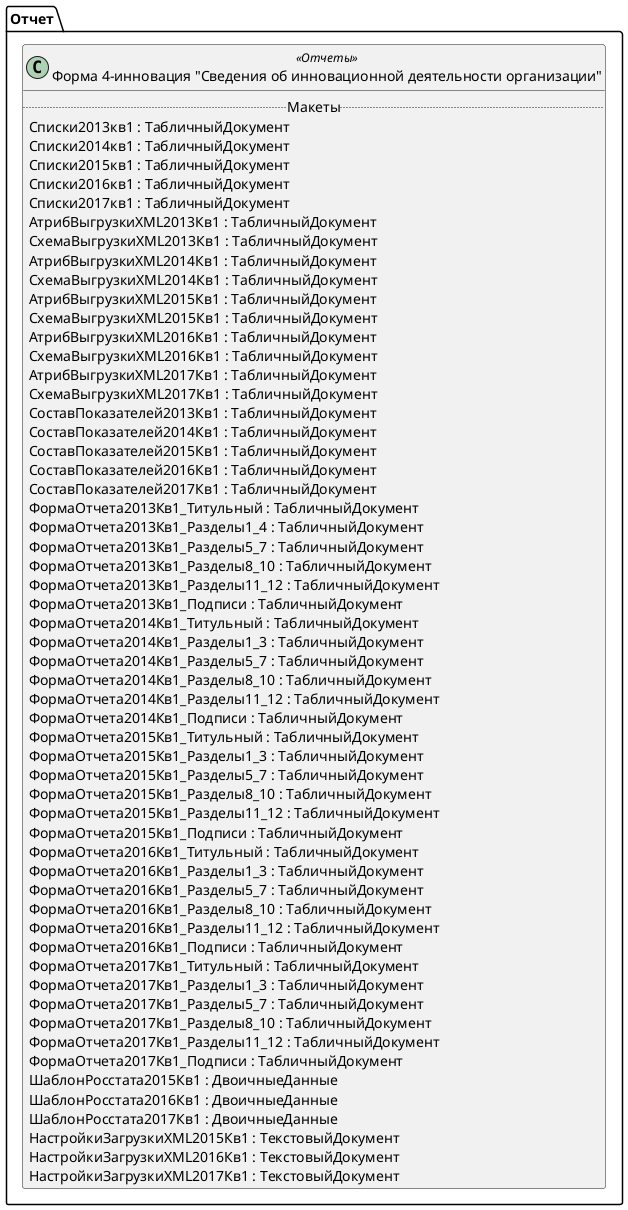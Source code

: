 ﻿@startuml РегламентированныйОтчетСтатистикаФорма4Инновация
'!include templates.wsd
'..\include templates.wsd
class Отчет.РегламентированныйОтчетСтатистикаФорма4Инновация as "Форма 4-инновация "Сведения об инновационной деятельности организации"" <<Отчеты>>
{
..Макеты..
Списки2013кв1 : ТабличныйДокумент
Списки2014кв1 : ТабличныйДокумент
Списки2015кв1 : ТабличныйДокумент
Списки2016кв1 : ТабличныйДокумент
Списки2017кв1 : ТабличныйДокумент
АтрибВыгрузкиXML2013Кв1 : ТабличныйДокумент
СхемаВыгрузкиXML2013Кв1 : ТабличныйДокумент
АтрибВыгрузкиXML2014Кв1 : ТабличныйДокумент
СхемаВыгрузкиXML2014Кв1 : ТабличныйДокумент
АтрибВыгрузкиXML2015Кв1 : ТабличныйДокумент
СхемаВыгрузкиXML2015Кв1 : ТабличныйДокумент
АтрибВыгрузкиXML2016Кв1 : ТабличныйДокумент
СхемаВыгрузкиXML2016Кв1 : ТабличныйДокумент
АтрибВыгрузкиXML2017Кв1 : ТабличныйДокумент
СхемаВыгрузкиXML2017Кв1 : ТабличныйДокумент
СоставПоказателей2013Кв1 : ТабличныйДокумент
СоставПоказателей2014Кв1 : ТабличныйДокумент
СоставПоказателей2015Кв1 : ТабличныйДокумент
СоставПоказателей2016Кв1 : ТабличныйДокумент
СоставПоказателей2017Кв1 : ТабличныйДокумент
ФормаОтчета2013Кв1_Титульный : ТабличныйДокумент
ФормаОтчета2013Кв1_Разделы1_4 : ТабличныйДокумент
ФормаОтчета2013Кв1_Разделы5_7 : ТабличныйДокумент
ФормаОтчета2013Кв1_Разделы8_10 : ТабличныйДокумент
ФормаОтчета2013Кв1_Разделы11_12 : ТабличныйДокумент
ФормаОтчета2013Кв1_Подписи : ТабличныйДокумент
ФормаОтчета2014Кв1_Титульный : ТабличныйДокумент
ФормаОтчета2014Кв1_Разделы1_3 : ТабличныйДокумент
ФормаОтчета2014Кв1_Разделы5_7 : ТабличныйДокумент
ФормаОтчета2014Кв1_Разделы8_10 : ТабличныйДокумент
ФормаОтчета2014Кв1_Разделы11_12 : ТабличныйДокумент
ФормаОтчета2014Кв1_Подписи : ТабличныйДокумент
ФормаОтчета2015Кв1_Титульный : ТабличныйДокумент
ФормаОтчета2015Кв1_Разделы1_3 : ТабличныйДокумент
ФормаОтчета2015Кв1_Разделы5_7 : ТабличныйДокумент
ФормаОтчета2015Кв1_Разделы8_10 : ТабличныйДокумент
ФормаОтчета2015Кв1_Разделы11_12 : ТабличныйДокумент
ФормаОтчета2015Кв1_Подписи : ТабличныйДокумент
ФормаОтчета2016Кв1_Титульный : ТабличныйДокумент
ФормаОтчета2016Кв1_Разделы1_3 : ТабличныйДокумент
ФормаОтчета2016Кв1_Разделы5_7 : ТабличныйДокумент
ФормаОтчета2016Кв1_Разделы8_10 : ТабличныйДокумент
ФормаОтчета2016Кв1_Разделы11_12 : ТабличныйДокумент
ФормаОтчета2016Кв1_Подписи : ТабличныйДокумент
ФормаОтчета2017Кв1_Титульный : ТабличныйДокумент
ФормаОтчета2017Кв1_Разделы1_3 : ТабличныйДокумент
ФормаОтчета2017Кв1_Разделы5_7 : ТабличныйДокумент
ФормаОтчета2017Кв1_Разделы8_10 : ТабличныйДокумент
ФормаОтчета2017Кв1_Разделы11_12 : ТабличныйДокумент
ФормаОтчета2017Кв1_Подписи : ТабличныйДокумент
ШаблонРосстата2015Кв1 : ДвоичныеДанные
ШаблонРосстата2016Кв1 : ДвоичныеДанные
ШаблонРосстата2017Кв1 : ДвоичныеДанные
НастройкиЗагрузкиXML2015Кв1 : ТекстовыйДокумент
НастройкиЗагрузкиXML2016Кв1 : ТекстовыйДокумент
НастройкиЗагрузкиXML2017Кв1 : ТекстовыйДокумент
}
@enduml
